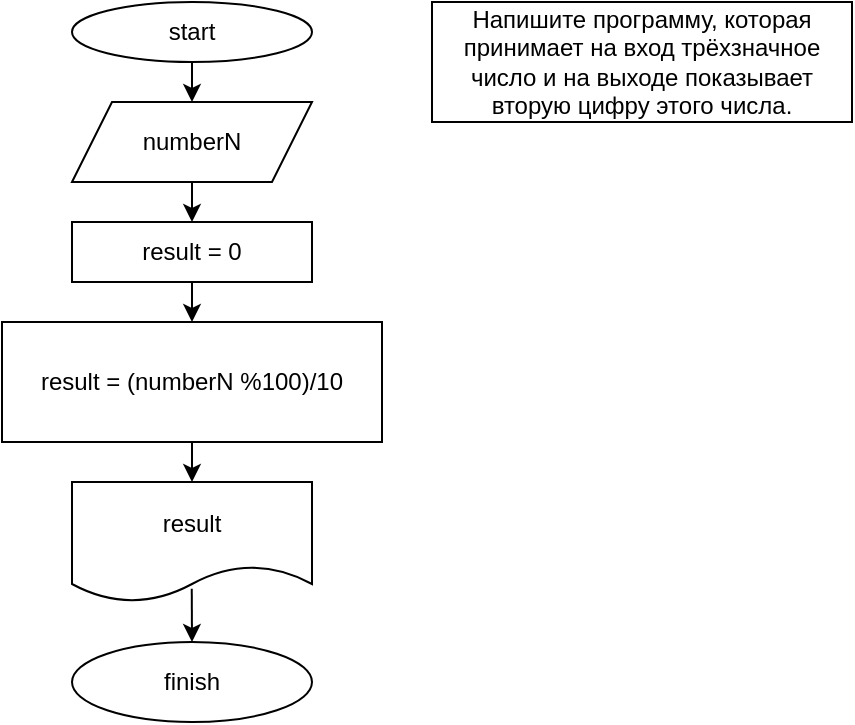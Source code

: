 <mxfile>
    <diagram id="lz8X8Xz_vZBIxAsmWkgg" name="Страница 1">
        <mxGraphModel dx="798" dy="444" grid="1" gridSize="10" guides="1" tooltips="1" connect="1" arrows="1" fold="1" page="1" pageScale="1" pageWidth="827" pageHeight="1169" background="none" math="0" shadow="0">
            <root>
                <mxCell id="0"/>
                <mxCell id="1" parent="0"/>
                <mxCell id="2" value="Напишите программу, которая принимает на вход трёхзначное число и на выходе показывает вторую цифру этого числа." style="rounded=0;whiteSpace=wrap;html=1;" vertex="1" parent="1">
                    <mxGeometry x="360" y="20" width="210" height="60" as="geometry"/>
                </mxCell>
                <mxCell id="3" value="start" style="ellipse;whiteSpace=wrap;html=1;" vertex="1" parent="1">
                    <mxGeometry x="180" y="20" width="120" height="30" as="geometry"/>
                </mxCell>
                <mxCell id="4" value="numberN" style="shape=parallelogram;perimeter=parallelogramPerimeter;whiteSpace=wrap;html=1;fixedSize=1;" vertex="1" parent="1">
                    <mxGeometry x="180" y="70" width="120" height="40" as="geometry"/>
                </mxCell>
                <mxCell id="5" value="result = 0" style="rounded=0;whiteSpace=wrap;html=1;" vertex="1" parent="1">
                    <mxGeometry x="180" y="130" width="120" height="30" as="geometry"/>
                </mxCell>
                <mxCell id="7" value="result = (numberN %100)/10" style="rounded=0;whiteSpace=wrap;html=1;" vertex="1" parent="1">
                    <mxGeometry x="145" y="180" width="190" height="60" as="geometry"/>
                </mxCell>
                <mxCell id="8" value="result" style="shape=document;whiteSpace=wrap;html=1;boundedLbl=1;" vertex="1" parent="1">
                    <mxGeometry x="180" y="260" width="120" height="60" as="geometry"/>
                </mxCell>
                <mxCell id="9" value="finish" style="ellipse;whiteSpace=wrap;html=1;" vertex="1" parent="1">
                    <mxGeometry x="180" y="340" width="120" height="40" as="geometry"/>
                </mxCell>
                <mxCell id="10" value="" style="endArrow=classic;html=1;entryX=0.5;entryY=0;entryDx=0;entryDy=0;exitX=0.5;exitY=1;exitDx=0;exitDy=0;" edge="1" parent="1" source="3" target="4">
                    <mxGeometry width="50" height="50" relative="1" as="geometry">
                        <mxPoint x="410" y="200" as="sourcePoint"/>
                        <mxPoint x="460" y="150" as="targetPoint"/>
                    </mxGeometry>
                </mxCell>
                <mxCell id="11" value="" style="endArrow=classic;html=1;entryX=0.5;entryY=0;entryDx=0;entryDy=0;exitX=0.5;exitY=1;exitDx=0;exitDy=0;" edge="1" parent="1" source="4" target="5">
                    <mxGeometry width="50" height="50" relative="1" as="geometry">
                        <mxPoint x="320" y="145" as="sourcePoint"/>
                        <mxPoint x="460" y="150" as="targetPoint"/>
                    </mxGeometry>
                </mxCell>
                <mxCell id="12" value="" style="endArrow=classic;html=1;entryX=0.5;entryY=0;entryDx=0;entryDy=0;exitX=0.5;exitY=1;exitDx=0;exitDy=0;" edge="1" parent="1" source="5" target="7">
                    <mxGeometry width="50" height="50" relative="1" as="geometry">
                        <mxPoint x="410" y="200" as="sourcePoint"/>
                        <mxPoint x="460" y="150" as="targetPoint"/>
                    </mxGeometry>
                </mxCell>
                <mxCell id="13" value="" style="endArrow=classic;html=1;entryX=0.5;entryY=0;entryDx=0;entryDy=0;exitX=0.5;exitY=1;exitDx=0;exitDy=0;" edge="1" parent="1" source="7" target="8">
                    <mxGeometry width="50" height="50" relative="1" as="geometry">
                        <mxPoint x="410" y="200" as="sourcePoint"/>
                        <mxPoint x="460" y="150" as="targetPoint"/>
                    </mxGeometry>
                </mxCell>
                <mxCell id="14" value="" style="endArrow=classic;html=1;entryX=0.5;entryY=0;entryDx=0;entryDy=0;exitX=0.499;exitY=0.889;exitDx=0;exitDy=0;exitPerimeter=0;" edge="1" parent="1" source="8" target="9">
                    <mxGeometry width="50" height="50" relative="1" as="geometry">
                        <mxPoint x="410" y="200" as="sourcePoint"/>
                        <mxPoint x="460" y="150" as="targetPoint"/>
                    </mxGeometry>
                </mxCell>
            </root>
        </mxGraphModel>
    </diagram>
</mxfile>